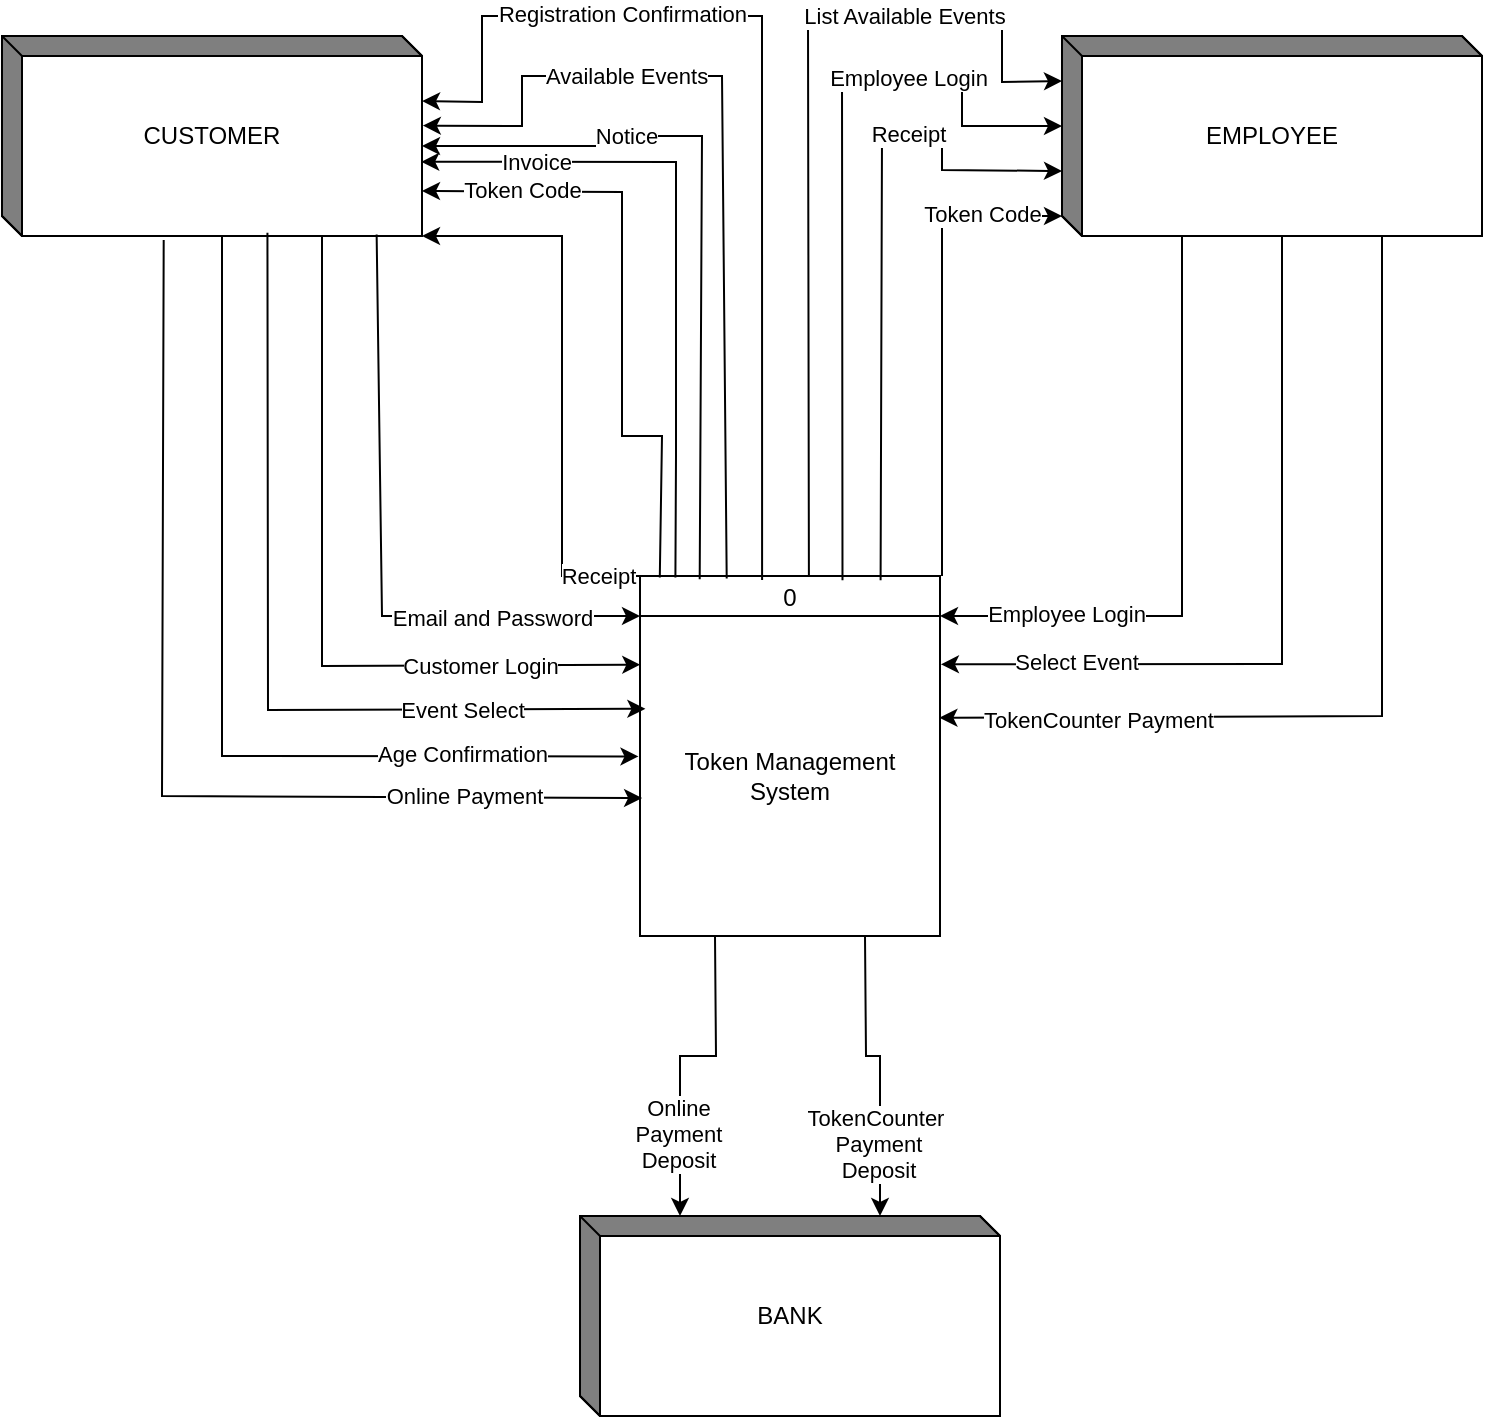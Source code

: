 <mxfile version="21.8.1" type="github">
  <diagram name="Page-1" id="6mhvh1MC5EZBR5rGd0tF">
    <mxGraphModel dx="880" dy="438" grid="1" gridSize="10" guides="1" tooltips="1" connect="1" arrows="1" fold="1" page="1" pageScale="1" pageWidth="827" pageHeight="1169" math="0" shadow="0">
      <root>
        <mxCell id="0" />
        <mxCell id="1" parent="0" />
        <mxCell id="0tqJMrp7prJceUdF5bHJ-1" value="0" style="swimlane;fontStyle=0;childLayout=stackLayout;horizontal=1;startSize=20;fillColor=#ffffff;horizontalStack=0;resizeParent=1;resizeParentMax=0;resizeLast=0;collapsible=0;marginBottom=0;swimlaneFillColor=#ffffff;" parent="1" vertex="1">
          <mxGeometry x="339" y="460" width="150" height="180" as="geometry" />
        </mxCell>
        <mxCell id="0tqJMrp7prJceUdF5bHJ-4" value="Token Management System" style="text;html=1;strokeColor=none;fillColor=none;align=center;verticalAlign=middle;whiteSpace=wrap;rounded=0;" parent="0tqJMrp7prJceUdF5bHJ-1" vertex="1">
          <mxGeometry y="20" width="150" height="160" as="geometry" />
        </mxCell>
        <mxCell id="0tqJMrp7prJceUdF5bHJ-2" value="BANK" style="html=1;dashed=0;whiteSpace=wrap;shape=mxgraph.dfd.externalEntity" parent="1" vertex="1">
          <mxGeometry x="309" y="780" width="210" height="100" as="geometry" />
        </mxCell>
        <mxCell id="0tqJMrp7prJceUdF5bHJ-5" value="CUSTOMER" style="html=1;dashed=0;whiteSpace=wrap;shape=mxgraph.dfd.externalEntity" parent="1" vertex="1">
          <mxGeometry x="20" y="190" width="210" height="100" as="geometry" />
        </mxCell>
        <mxCell id="0tqJMrp7prJceUdF5bHJ-6" value="EMPLOYEE" style="html=1;dashed=0;whiteSpace=wrap;shape=mxgraph.dfd.externalEntity" parent="1" vertex="1">
          <mxGeometry x="550" y="190" width="210" height="100" as="geometry" />
        </mxCell>
        <mxCell id="0tqJMrp7prJceUdF5bHJ-7" value="" style="endArrow=classic;html=1;rounded=0;exitX=0.407;exitY=0.011;exitDx=0;exitDy=0;exitPerimeter=0;entryX=0;entryY=0;entryDx=210;entryDy=32.5;entryPerimeter=0;" parent="1" source="0tqJMrp7prJceUdF5bHJ-1" target="0tqJMrp7prJceUdF5bHJ-5" edge="1">
          <mxGeometry width="50" height="50" relative="1" as="geometry">
            <mxPoint x="110" y="420" as="sourcePoint" />
            <mxPoint x="160" y="370" as="targetPoint" />
            <Array as="points">
              <mxPoint x="400" y="180" />
              <mxPoint x="260" y="180" />
              <mxPoint x="260" y="223" />
            </Array>
          </mxGeometry>
        </mxCell>
        <mxCell id="0tqJMrp7prJceUdF5bHJ-13" value="Registration Confirmation" style="edgeLabel;html=1;align=center;verticalAlign=middle;resizable=0;points=[];" parent="0tqJMrp7prJceUdF5bHJ-7" vertex="1" connectable="0">
          <mxGeometry x="0.395" y="-1" relative="1" as="geometry">
            <mxPoint x="-7" as="offset" />
          </mxGeometry>
        </mxCell>
        <mxCell id="0tqJMrp7prJceUdF5bHJ-8" value="" style="endArrow=classic;html=1;rounded=0;entryX=1.002;entryY=0.448;entryDx=0;entryDy=0;entryPerimeter=0;exitX=0.289;exitY=0.007;exitDx=0;exitDy=0;exitPerimeter=0;" parent="1" source="0tqJMrp7prJceUdF5bHJ-1" target="0tqJMrp7prJceUdF5bHJ-5" edge="1">
          <mxGeometry width="50" height="50" relative="1" as="geometry">
            <mxPoint x="120" y="430" as="sourcePoint" />
            <mxPoint x="170" y="380" as="targetPoint" />
            <Array as="points">
              <mxPoint x="380" y="210" />
              <mxPoint x="280" y="210" />
              <mxPoint x="280" y="235" />
            </Array>
          </mxGeometry>
        </mxCell>
        <mxCell id="0tqJMrp7prJceUdF5bHJ-14" value="Available Events" style="edgeLabel;html=1;align=center;verticalAlign=middle;resizable=0;points=[];" parent="0tqJMrp7prJceUdF5bHJ-8" vertex="1" connectable="0">
          <mxGeometry x="0.408" relative="1" as="geometry">
            <mxPoint as="offset" />
          </mxGeometry>
        </mxCell>
        <mxCell id="0tqJMrp7prJceUdF5bHJ-9" value="" style="endArrow=classic;html=1;rounded=0;exitX=0.199;exitY=0.009;exitDx=0;exitDy=0;exitPerimeter=0;entryX=0;entryY=0;entryDx=210;entryDy=55;entryPerimeter=0;" parent="1" source="0tqJMrp7prJceUdF5bHJ-1" target="0tqJMrp7prJceUdF5bHJ-5" edge="1">
          <mxGeometry width="50" height="50" relative="1" as="geometry">
            <mxPoint x="364" y="420" as="sourcePoint" />
            <mxPoint x="414" y="370" as="targetPoint" />
            <Array as="points">
              <mxPoint x="370" y="240" />
              <mxPoint x="320" y="240" />
              <mxPoint x="320" y="245" />
            </Array>
          </mxGeometry>
        </mxCell>
        <mxCell id="0tqJMrp7prJceUdF5bHJ-15" value="Notice" style="edgeLabel;html=1;align=center;verticalAlign=middle;resizable=0;points=[];" parent="0tqJMrp7prJceUdF5bHJ-9" vertex="1" connectable="0">
          <mxGeometry x="0.419" relative="1" as="geometry">
            <mxPoint as="offset" />
          </mxGeometry>
        </mxCell>
        <mxCell id="0tqJMrp7prJceUdF5bHJ-10" value="" style="endArrow=classic;html=1;rounded=0;exitX=0.118;exitY=0.004;exitDx=0;exitDy=0;exitPerimeter=0;entryX=0.998;entryY=0.629;entryDx=0;entryDy=0;entryPerimeter=0;" parent="1" source="0tqJMrp7prJceUdF5bHJ-1" target="0tqJMrp7prJceUdF5bHJ-5" edge="1">
          <mxGeometry width="50" height="50" relative="1" as="geometry">
            <mxPoint x="140" y="450" as="sourcePoint" />
            <mxPoint x="190" y="400" as="targetPoint" />
            <Array as="points">
              <mxPoint x="357" y="400" />
              <mxPoint x="357" y="253" />
            </Array>
          </mxGeometry>
        </mxCell>
        <mxCell id="0tqJMrp7prJceUdF5bHJ-16" value="Invoice" style="edgeLabel;html=1;align=center;verticalAlign=middle;resizable=0;points=[];" parent="0tqJMrp7prJceUdF5bHJ-10" vertex="1" connectable="0">
          <mxGeometry x="0.659" relative="1" as="geometry">
            <mxPoint as="offset" />
          </mxGeometry>
        </mxCell>
        <mxCell id="0tqJMrp7prJceUdF5bHJ-11" value="" style="endArrow=classic;html=1;rounded=0;exitX=0.066;exitY=0.004;exitDx=0;exitDy=0;exitPerimeter=0;entryX=0;entryY=0;entryDx=210;entryDy=77.5;entryPerimeter=0;" parent="1" source="0tqJMrp7prJceUdF5bHJ-1" target="0tqJMrp7prJceUdF5bHJ-5" edge="1">
          <mxGeometry width="50" height="50" relative="1" as="geometry">
            <mxPoint x="150" y="460" as="sourcePoint" />
            <mxPoint x="200" y="410" as="targetPoint" />
            <Array as="points">
              <mxPoint x="350" y="390" />
              <mxPoint x="330" y="390" />
              <mxPoint x="330" y="268" />
            </Array>
          </mxGeometry>
        </mxCell>
        <mxCell id="0tqJMrp7prJceUdF5bHJ-18" value="Token Code" style="edgeLabel;html=1;align=center;verticalAlign=middle;resizable=0;points=[];" parent="0tqJMrp7prJceUdF5bHJ-11" vertex="1" connectable="0">
          <mxGeometry x="0.81" y="-1" relative="1" as="geometry">
            <mxPoint x="20" as="offset" />
          </mxGeometry>
        </mxCell>
        <mxCell id="0tqJMrp7prJceUdF5bHJ-12" value="" style="endArrow=classic;html=1;rounded=0;exitX=0;exitY=0;exitDx=0;exitDy=0;entryX=1;entryY=1;entryDx=0;entryDy=0;entryPerimeter=0;" parent="1" source="0tqJMrp7prJceUdF5bHJ-1" target="0tqJMrp7prJceUdF5bHJ-5" edge="1">
          <mxGeometry width="50" height="50" relative="1" as="geometry">
            <mxPoint x="160" y="470" as="sourcePoint" />
            <mxPoint x="210" y="420" as="targetPoint" />
            <Array as="points">
              <mxPoint x="300" y="460" />
              <mxPoint x="300" y="290" />
            </Array>
          </mxGeometry>
        </mxCell>
        <mxCell id="0tqJMrp7prJceUdF5bHJ-17" value="Receipt&lt;br&gt;" style="edgeLabel;html=1;align=center;verticalAlign=middle;resizable=0;points=[];" parent="0tqJMrp7prJceUdF5bHJ-12" vertex="1" connectable="0">
          <mxGeometry x="-0.768" y="2" relative="1" as="geometry">
            <mxPoint x="11" y="-2" as="offset" />
          </mxGeometry>
        </mxCell>
        <mxCell id="0tqJMrp7prJceUdF5bHJ-19" value="" style="endArrow=classic;html=1;rounded=0;entryX=0.007;entryY=0.569;entryDx=0;entryDy=0;entryPerimeter=0;exitX=0.385;exitY=1.02;exitDx=0;exitDy=0;exitPerimeter=0;" parent="1" source="0tqJMrp7prJceUdF5bHJ-5" target="0tqJMrp7prJceUdF5bHJ-4" edge="1">
          <mxGeometry width="50" height="50" relative="1" as="geometry">
            <mxPoint x="80" y="430" as="sourcePoint" />
            <mxPoint x="130" y="380" as="targetPoint" />
            <Array as="points">
              <mxPoint x="100" y="570" />
            </Array>
          </mxGeometry>
        </mxCell>
        <mxCell id="0tqJMrp7prJceUdF5bHJ-28" value="Online Payment" style="edgeLabel;html=1;align=center;verticalAlign=middle;resizable=0;points=[];" parent="0tqJMrp7prJceUdF5bHJ-19" vertex="1" connectable="0">
          <mxGeometry x="0.492" y="1" relative="1" as="geometry">
            <mxPoint x="42" as="offset" />
          </mxGeometry>
        </mxCell>
        <mxCell id="0tqJMrp7prJceUdF5bHJ-20" value="" style="endArrow=classic;html=1;rounded=0;entryX=-0.005;entryY=0.439;entryDx=0;entryDy=0;entryPerimeter=0;exitX=0;exitY=0;exitDx=110;exitDy=100;exitPerimeter=0;" parent="1" source="0tqJMrp7prJceUdF5bHJ-5" target="0tqJMrp7prJceUdF5bHJ-4" edge="1">
          <mxGeometry width="50" height="50" relative="1" as="geometry">
            <mxPoint x="90" y="440" as="sourcePoint" />
            <mxPoint x="140" y="390" as="targetPoint" />
            <Array as="points">
              <mxPoint x="130" y="550" />
            </Array>
          </mxGeometry>
        </mxCell>
        <mxCell id="0tqJMrp7prJceUdF5bHJ-27" value="Age Confirmation" style="edgeLabel;html=1;align=center;verticalAlign=middle;resizable=0;points=[];" parent="0tqJMrp7prJceUdF5bHJ-20" vertex="1" connectable="0">
          <mxGeometry x="0.541" y="1" relative="1" as="geometry">
            <mxPoint x="19" as="offset" />
          </mxGeometry>
        </mxCell>
        <mxCell id="0tqJMrp7prJceUdF5bHJ-21" value="" style="endArrow=classic;html=1;rounded=0;entryX=0.018;entryY=0.29;entryDx=0;entryDy=0;entryPerimeter=0;exitX=0.632;exitY=0.984;exitDx=0;exitDy=0;exitPerimeter=0;" parent="1" source="0tqJMrp7prJceUdF5bHJ-5" target="0tqJMrp7prJceUdF5bHJ-4" edge="1">
          <mxGeometry width="50" height="50" relative="1" as="geometry">
            <mxPoint x="100" y="450" as="sourcePoint" />
            <mxPoint x="150" y="400" as="targetPoint" />
            <Array as="points">
              <mxPoint x="153" y="527" />
            </Array>
          </mxGeometry>
        </mxCell>
        <mxCell id="0tqJMrp7prJceUdF5bHJ-26" value="Event Select" style="edgeLabel;html=1;align=center;verticalAlign=middle;resizable=0;points=[];" parent="0tqJMrp7prJceUdF5bHJ-21" vertex="1" connectable="0">
          <mxGeometry x="0.392" relative="1" as="geometry">
            <mxPoint x="38" as="offset" />
          </mxGeometry>
        </mxCell>
        <mxCell id="0tqJMrp7prJceUdF5bHJ-22" value="" style="endArrow=classic;html=1;rounded=0;entryX=0.001;entryY=0.152;entryDx=0;entryDy=0;entryPerimeter=0;exitX=0;exitY=0;exitDx=160;exitDy=100;exitPerimeter=0;" parent="1" source="0tqJMrp7prJceUdF5bHJ-5" target="0tqJMrp7prJceUdF5bHJ-4" edge="1">
          <mxGeometry width="50" height="50" relative="1" as="geometry">
            <mxPoint x="110" y="460" as="sourcePoint" />
            <mxPoint x="160" y="410" as="targetPoint" />
            <Array as="points">
              <mxPoint x="180" y="505" />
            </Array>
          </mxGeometry>
        </mxCell>
        <mxCell id="0tqJMrp7prJceUdF5bHJ-25" value="Customer Login" style="edgeLabel;html=1;align=center;verticalAlign=middle;resizable=0;points=[];" parent="0tqJMrp7prJceUdF5bHJ-22" vertex="1" connectable="0">
          <mxGeometry x="0.569" relative="1" as="geometry">
            <mxPoint as="offset" />
          </mxGeometry>
        </mxCell>
        <mxCell id="0tqJMrp7prJceUdF5bHJ-23" value="" style="endArrow=classic;html=1;rounded=0;entryX=0;entryY=0;entryDx=0;entryDy=0;exitX=0.892;exitY=0.993;exitDx=0;exitDy=0;exitPerimeter=0;" parent="1" source="0tqJMrp7prJceUdF5bHJ-5" target="0tqJMrp7prJceUdF5bHJ-4" edge="1">
          <mxGeometry width="50" height="50" relative="1" as="geometry">
            <mxPoint x="120" y="470" as="sourcePoint" />
            <mxPoint x="170" y="420" as="targetPoint" />
            <Array as="points">
              <mxPoint x="210" y="480" />
            </Array>
          </mxGeometry>
        </mxCell>
        <mxCell id="0tqJMrp7prJceUdF5bHJ-24" value="Email and Password&lt;br&gt;" style="edgeLabel;html=1;align=center;verticalAlign=middle;resizable=0;points=[];" parent="0tqJMrp7prJceUdF5bHJ-23" vertex="1" connectable="0">
          <mxGeometry x="0.464" y="-1" relative="1" as="geometry">
            <mxPoint x="11" as="offset" />
          </mxGeometry>
        </mxCell>
        <mxCell id="0tqJMrp7prJceUdF5bHJ-29" value="" style="endArrow=classic;html=1;rounded=0;entryX=0;entryY=0;entryDx=0;entryDy=22.5;entryPerimeter=0;exitX=0.563;exitY=0;exitDx=0;exitDy=0;exitPerimeter=0;" parent="1" source="0tqJMrp7prJceUdF5bHJ-1" target="0tqJMrp7prJceUdF5bHJ-6" edge="1">
          <mxGeometry width="50" height="50" relative="1" as="geometry">
            <mxPoint x="450" y="390" as="sourcePoint" />
            <mxPoint x="500" y="340" as="targetPoint" />
            <Array as="points">
              <mxPoint x="423" y="180" />
              <mxPoint x="520" y="180" />
              <mxPoint x="520" y="213" />
            </Array>
          </mxGeometry>
        </mxCell>
        <mxCell id="0tqJMrp7prJceUdF5bHJ-33" value="List Available Events" style="edgeLabel;html=1;align=center;verticalAlign=middle;resizable=0;points=[];" parent="0tqJMrp7prJceUdF5bHJ-29" vertex="1" connectable="0">
          <mxGeometry x="0.491" relative="1" as="geometry">
            <mxPoint as="offset" />
          </mxGeometry>
        </mxCell>
        <mxCell id="0tqJMrp7prJceUdF5bHJ-30" value="" style="endArrow=classic;html=1;rounded=0;entryX=0;entryY=0;entryDx=0;entryDy=45;entryPerimeter=0;exitX=0.675;exitY=0.012;exitDx=0;exitDy=0;exitPerimeter=0;" parent="1" source="0tqJMrp7prJceUdF5bHJ-1" target="0tqJMrp7prJceUdF5bHJ-6" edge="1">
          <mxGeometry width="50" height="50" relative="1" as="geometry">
            <mxPoint x="460" y="400" as="sourcePoint" />
            <mxPoint x="510" y="350" as="targetPoint" />
            <Array as="points">
              <mxPoint x="440" y="210" />
              <mxPoint x="500" y="210" />
              <mxPoint x="500" y="235" />
            </Array>
          </mxGeometry>
        </mxCell>
        <mxCell id="0tqJMrp7prJceUdF5bHJ-34" value="Employee Login" style="edgeLabel;html=1;align=center;verticalAlign=middle;resizable=0;points=[];" parent="0tqJMrp7prJceUdF5bHJ-30" vertex="1" connectable="0">
          <mxGeometry x="0.472" y="-1" relative="1" as="geometry">
            <mxPoint as="offset" />
          </mxGeometry>
        </mxCell>
        <mxCell id="0tqJMrp7prJceUdF5bHJ-31" value="" style="endArrow=classic;html=1;rounded=0;entryX=0;entryY=0;entryDx=0;entryDy=67.5;entryPerimeter=0;exitX=0.802;exitY=0.012;exitDx=0;exitDy=0;exitPerimeter=0;" parent="1" source="0tqJMrp7prJceUdF5bHJ-1" target="0tqJMrp7prJceUdF5bHJ-6" edge="1">
          <mxGeometry width="50" height="50" relative="1" as="geometry">
            <mxPoint x="470" y="410" as="sourcePoint" />
            <mxPoint x="520" y="360" as="targetPoint" />
            <Array as="points">
              <mxPoint x="460" y="240" />
              <mxPoint x="490" y="240" />
              <mxPoint x="490" y="257" />
            </Array>
          </mxGeometry>
        </mxCell>
        <mxCell id="0tqJMrp7prJceUdF5bHJ-35" value="Receipt" style="edgeLabel;html=1;align=center;verticalAlign=middle;resizable=0;points=[];" parent="0tqJMrp7prJceUdF5bHJ-31" vertex="1" connectable="0">
          <mxGeometry x="0.429" y="1" relative="1" as="geometry">
            <mxPoint as="offset" />
          </mxGeometry>
        </mxCell>
        <mxCell id="0tqJMrp7prJceUdF5bHJ-32" value="" style="endArrow=classic;html=1;rounded=0;entryX=0;entryY=0;entryDx=0;entryDy=90;entryPerimeter=0;" parent="1" target="0tqJMrp7prJceUdF5bHJ-6" edge="1">
          <mxGeometry width="50" height="50" relative="1" as="geometry">
            <mxPoint x="490" y="460" as="sourcePoint" />
            <mxPoint x="530" y="370" as="targetPoint" />
            <Array as="points">
              <mxPoint x="490" y="280" />
            </Array>
          </mxGeometry>
        </mxCell>
        <mxCell id="0tqJMrp7prJceUdF5bHJ-36" value="Token Code" style="edgeLabel;html=1;align=center;verticalAlign=middle;resizable=0;points=[];" parent="0tqJMrp7prJceUdF5bHJ-32" vertex="1" connectable="0">
          <mxGeometry x="0.57" y="1" relative="1" as="geometry">
            <mxPoint x="11" as="offset" />
          </mxGeometry>
        </mxCell>
        <mxCell id="0tqJMrp7prJceUdF5bHJ-37" value="" style="endArrow=classic;html=1;rounded=0;entryX=1;entryY=0;entryDx=0;entryDy=0;exitX=0;exitY=0;exitDx=60;exitDy=100;exitPerimeter=0;" parent="1" source="0tqJMrp7prJceUdF5bHJ-6" target="0tqJMrp7prJceUdF5bHJ-4" edge="1">
          <mxGeometry width="50" height="50" relative="1" as="geometry">
            <mxPoint x="560" y="490" as="sourcePoint" />
            <mxPoint x="610" y="440" as="targetPoint" />
            <Array as="points">
              <mxPoint x="610" y="480" />
            </Array>
          </mxGeometry>
        </mxCell>
        <mxCell id="0tqJMrp7prJceUdF5bHJ-40" value="Employee Login" style="edgeLabel;html=1;align=center;verticalAlign=middle;resizable=0;points=[];" parent="0tqJMrp7prJceUdF5bHJ-37" vertex="1" connectable="0">
          <mxGeometry x="0.659" y="-2" relative="1" as="geometry">
            <mxPoint x="10" y="1" as="offset" />
          </mxGeometry>
        </mxCell>
        <mxCell id="0tqJMrp7prJceUdF5bHJ-38" value="" style="endArrow=classic;html=1;rounded=0;entryX=1.003;entryY=0.151;entryDx=0;entryDy=0;entryPerimeter=0;exitX=0;exitY=0;exitDx=110;exitDy=100;exitPerimeter=0;" parent="1" source="0tqJMrp7prJceUdF5bHJ-6" target="0tqJMrp7prJceUdF5bHJ-4" edge="1">
          <mxGeometry width="50" height="50" relative="1" as="geometry">
            <mxPoint x="570" y="500" as="sourcePoint" />
            <mxPoint x="620" y="450" as="targetPoint" />
            <Array as="points">
              <mxPoint x="660" y="504" />
            </Array>
          </mxGeometry>
        </mxCell>
        <mxCell id="0tqJMrp7prJceUdF5bHJ-41" value="Select Event" style="edgeLabel;html=1;align=center;verticalAlign=middle;resizable=0;points=[];" parent="0tqJMrp7prJceUdF5bHJ-38" vertex="1" connectable="0">
          <mxGeometry x="0.714" y="1" relative="1" as="geometry">
            <mxPoint x="12" y="-2" as="offset" />
          </mxGeometry>
        </mxCell>
        <mxCell id="0tqJMrp7prJceUdF5bHJ-39" value="" style="endArrow=classic;html=1;rounded=0;entryX=0.998;entryY=0.318;entryDx=0;entryDy=0;entryPerimeter=0;exitX=0;exitY=0;exitDx=160;exitDy=100;exitPerimeter=0;" parent="1" source="0tqJMrp7prJceUdF5bHJ-6" target="0tqJMrp7prJceUdF5bHJ-4" edge="1">
          <mxGeometry width="50" height="50" relative="1" as="geometry">
            <mxPoint x="580" y="510" as="sourcePoint" />
            <mxPoint x="630" y="460" as="targetPoint" />
            <Array as="points">
              <mxPoint x="710" y="530" />
            </Array>
          </mxGeometry>
        </mxCell>
        <mxCell id="0tqJMrp7prJceUdF5bHJ-42" value="TokenCounter Payment" style="edgeLabel;html=1;align=center;verticalAlign=middle;resizable=0;points=[];" parent="0tqJMrp7prJceUdF5bHJ-39" vertex="1" connectable="0">
          <mxGeometry x="0.726" y="-2" relative="1" as="geometry">
            <mxPoint x="16" y="3" as="offset" />
          </mxGeometry>
        </mxCell>
        <mxCell id="0tqJMrp7prJceUdF5bHJ-43" value="" style="endArrow=classic;html=1;rounded=0;exitX=0.75;exitY=1;exitDx=0;exitDy=0;entryX=0;entryY=0;entryDx=150;entryDy=0;entryPerimeter=0;" parent="1" source="0tqJMrp7prJceUdF5bHJ-4" target="0tqJMrp7prJceUdF5bHJ-2" edge="1">
          <mxGeometry width="50" height="50" relative="1" as="geometry">
            <mxPoint x="290" y="760" as="sourcePoint" />
            <mxPoint x="340" y="710" as="targetPoint" />
            <Array as="points">
              <mxPoint x="452" y="700" />
              <mxPoint x="459" y="700" />
            </Array>
          </mxGeometry>
        </mxCell>
        <mxCell id="0tqJMrp7prJceUdF5bHJ-45" value="TokenCounter&amp;nbsp;&lt;br&gt;Payment&lt;br&gt;Deposit" style="edgeLabel;html=1;align=center;verticalAlign=middle;resizable=0;points=[];" parent="0tqJMrp7prJceUdF5bHJ-43" vertex="1" connectable="0">
          <mxGeometry x="0.501" y="-1" relative="1" as="geometry">
            <mxPoint as="offset" />
          </mxGeometry>
        </mxCell>
        <mxCell id="0tqJMrp7prJceUdF5bHJ-44" value="" style="endArrow=classic;html=1;rounded=0;entryX=0;entryY=0;entryDx=50;entryDy=0;entryPerimeter=0;exitX=0.25;exitY=1;exitDx=0;exitDy=0;" parent="1" source="0tqJMrp7prJceUdF5bHJ-4" target="0tqJMrp7prJceUdF5bHJ-2" edge="1">
          <mxGeometry width="50" height="50" relative="1" as="geometry">
            <mxPoint x="300" y="770" as="sourcePoint" />
            <mxPoint x="350" y="720" as="targetPoint" />
            <Array as="points">
              <mxPoint x="377" y="700" />
              <mxPoint x="359" y="700" />
            </Array>
          </mxGeometry>
        </mxCell>
        <mxCell id="0tqJMrp7prJceUdF5bHJ-46" value="Online&lt;br&gt;Payment&lt;br&gt;Deposit" style="edgeLabel;html=1;align=center;verticalAlign=middle;resizable=0;points=[];" parent="0tqJMrp7prJceUdF5bHJ-44" vertex="1" connectable="0">
          <mxGeometry x="0.481" y="-1" relative="1" as="geometry">
            <mxPoint as="offset" />
          </mxGeometry>
        </mxCell>
      </root>
    </mxGraphModel>
  </diagram>
</mxfile>
